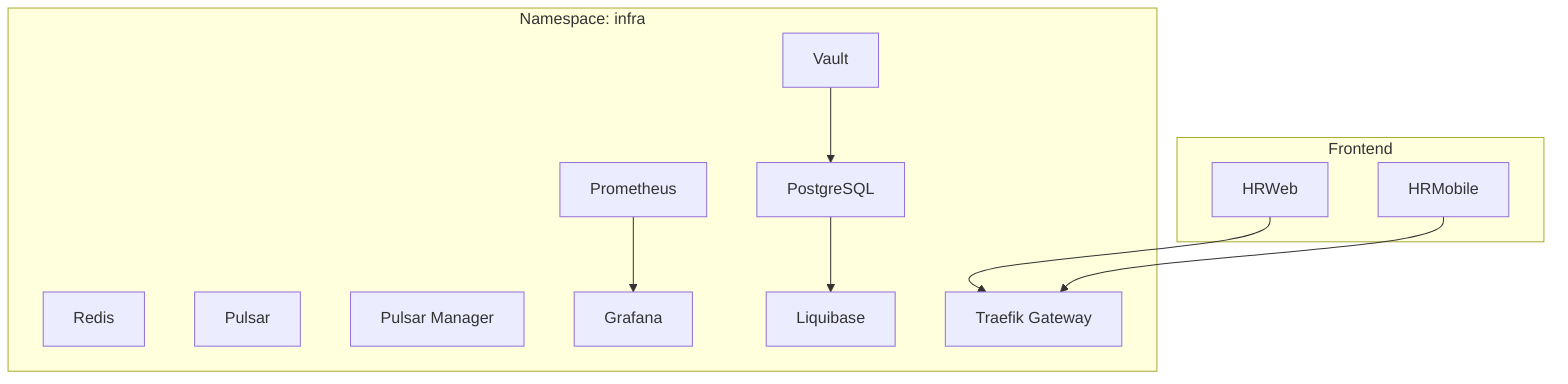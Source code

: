 flowchart TD
  subgraph Infra["Namespace: infra"]
    Vault["Vault"]
    PostgreSQL["PostgreSQL"]
    Redis["Redis"]
    Pulsar["Pulsar"]
    PulsarManager["Pulsar Manager"]
    Prometheus --> Grafana
    Vault --> PostgreSQL
    PostgreSQL --> Liquibase
    Traefik["Traefik Gateway"]
  end

  subgraph Frontend
    HRWeb --> Traefik
    HRMobile --> Traefik
  end
